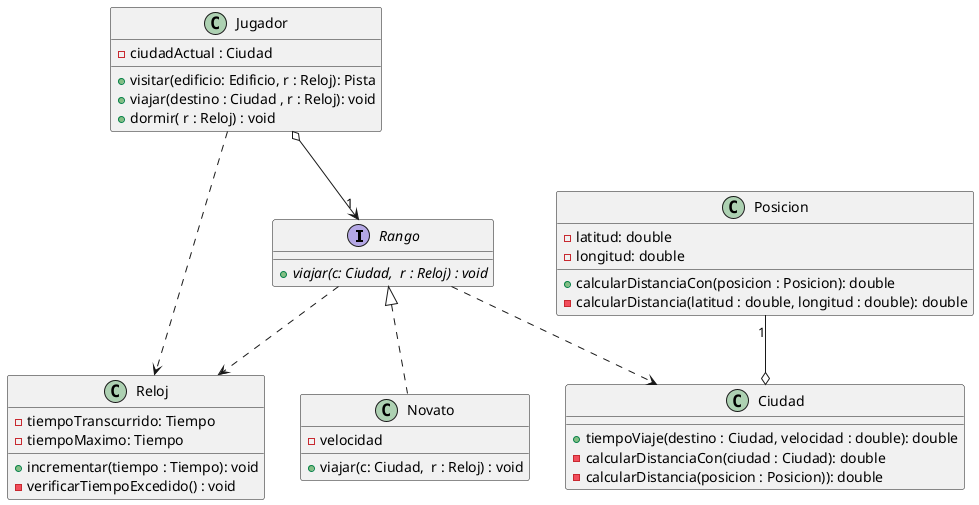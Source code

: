 @startuml


Rango <|.. Novato
Jugador o--> "1" Rango
Jugador ..> Reloj
Rango ..> Reloj
Rango ..> Ciudad
Posicion "1" --o Ciudad


interface Rango {
    {abstract} + viajar(c: Ciudad,  r : Reloj) : void
}

class Novato {
    - velocidad
    + viajar(c: Ciudad,  r : Reloj) : void
}

class Jugador {
    - ciudadActual : Ciudad
    + visitar(edificio: Edificio, r : Reloj): Pista
    + viajar(destino : Ciudad , r : Reloj): void
    + dormir( r : Reloj) : void
}

class Ciudad {
    + tiempoViaje(destino : Ciudad, velocidad : double): double
    - calcularDistanciaCon(ciudad : Ciudad): double
    - calcularDistancia(posicion : Posicion)): double
}

class Posicion {
    - latitud: double
    - longitud: double
    + calcularDistanciaCon(posicion : Posicion): double
    - calcularDistancia(latitud : double, longitud : double): double
}

class Reloj{
    - tiempoTranscurrido: Tiempo
    - tiempoMaximo: Tiempo
    + incrementar(tiempo : Tiempo): void
    - verificarTiempoExcedido() : void
}

@enduml

